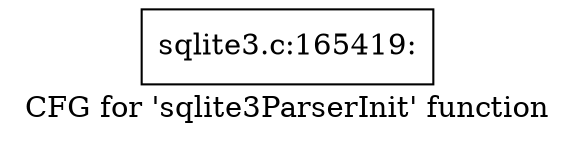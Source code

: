 digraph "CFG for 'sqlite3ParserInit' function" {
	label="CFG for 'sqlite3ParserInit' function";

	Node0x55c0f885bf30 [shape=record,label="{sqlite3.c:165419:}"];
}

